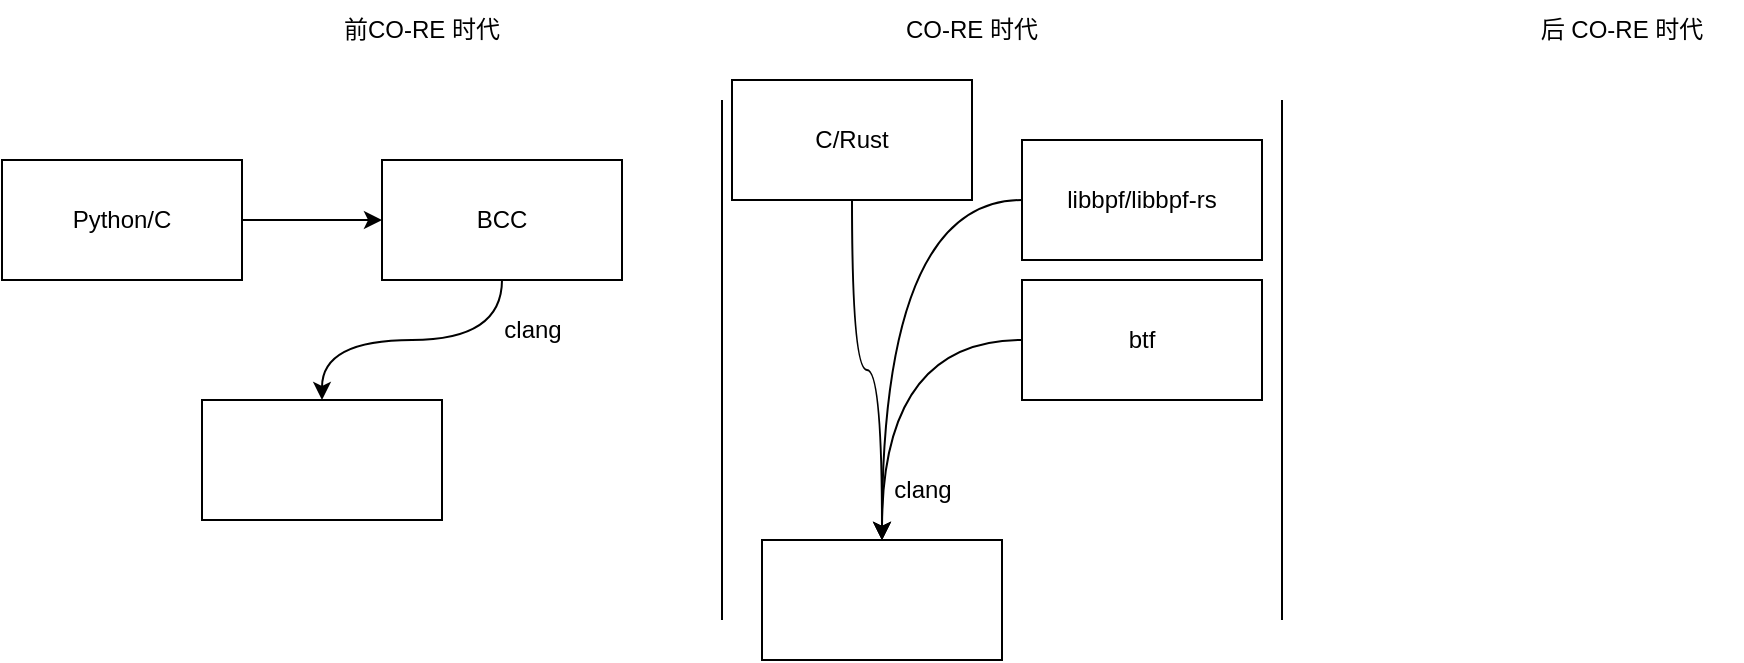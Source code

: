 <mxfile version="21.3.8" type="github">
  <diagram name="Page-1" id="4ZMmCbuOXie69UiiLjDK">
    <mxGraphModel dx="1434" dy="746" grid="1" gridSize="10" guides="1" tooltips="1" connect="1" arrows="1" fold="1" page="1" pageScale="1" pageWidth="850" pageHeight="1100" math="0" shadow="0">
      <root>
        <mxCell id="0" />
        <mxCell id="1" parent="0" />
        <mxCell id="FAqWBfu7AOVWyT7P0Eig-1" value="" style="endArrow=none;html=1;rounded=0;" edge="1" parent="1">
          <mxGeometry width="50" height="50" relative="1" as="geometry">
            <mxPoint x="360" y="410" as="sourcePoint" />
            <mxPoint x="360" y="150" as="targetPoint" />
          </mxGeometry>
        </mxCell>
        <mxCell id="FAqWBfu7AOVWyT7P0Eig-2" value="前CO-RE 时代" style="text;html=1;strokeColor=none;fillColor=none;align=center;verticalAlign=middle;whiteSpace=wrap;rounded=0;" vertex="1" parent="1">
          <mxGeometry x="150" y="100" width="120" height="30" as="geometry" />
        </mxCell>
        <mxCell id="FAqWBfu7AOVWyT7P0Eig-3" value="CO-RE 时代" style="text;html=1;strokeColor=none;fillColor=none;align=center;verticalAlign=middle;whiteSpace=wrap;rounded=0;" vertex="1" parent="1">
          <mxGeometry x="425" y="100" width="120" height="30" as="geometry" />
        </mxCell>
        <mxCell id="FAqWBfu7AOVWyT7P0Eig-4" value="后 CO-RE 时代" style="text;html=1;strokeColor=none;fillColor=none;align=center;verticalAlign=middle;whiteSpace=wrap;rounded=0;" vertex="1" parent="1">
          <mxGeometry x="750" y="100" width="120" height="30" as="geometry" />
        </mxCell>
        <mxCell id="FAqWBfu7AOVWyT7P0Eig-5" value="" style="endArrow=none;html=1;rounded=0;" edge="1" parent="1">
          <mxGeometry width="50" height="50" relative="1" as="geometry">
            <mxPoint x="640" y="410" as="sourcePoint" />
            <mxPoint x="640" y="150" as="targetPoint" />
          </mxGeometry>
        </mxCell>
        <mxCell id="FAqWBfu7AOVWyT7P0Eig-11" style="edgeStyle=orthogonalEdgeStyle;rounded=0;orthogonalLoop=1;jettySize=auto;html=1;curved=1;" edge="1" parent="1" source="FAqWBfu7AOVWyT7P0Eig-6" target="FAqWBfu7AOVWyT7P0Eig-9">
          <mxGeometry relative="1" as="geometry" />
        </mxCell>
        <mxCell id="FAqWBfu7AOVWyT7P0Eig-6" value="BCC" style="rounded=0;whiteSpace=wrap;html=1;" vertex="1" parent="1">
          <mxGeometry x="190" y="180" width="120" height="60" as="geometry" />
        </mxCell>
        <mxCell id="FAqWBfu7AOVWyT7P0Eig-7" value="" style="rounded=0;whiteSpace=wrap;html=1;" vertex="1" parent="1">
          <mxGeometry x="100" y="300" width="120" height="60" as="geometry" />
        </mxCell>
        <mxCell id="FAqWBfu7AOVWyT7P0Eig-10" style="edgeStyle=orthogonalEdgeStyle;rounded=0;orthogonalLoop=1;jettySize=auto;html=1;entryX=0;entryY=0.5;entryDx=0;entryDy=0;" edge="1" parent="1" source="FAqWBfu7AOVWyT7P0Eig-8" target="FAqWBfu7AOVWyT7P0Eig-6">
          <mxGeometry relative="1" as="geometry" />
        </mxCell>
        <mxCell id="FAqWBfu7AOVWyT7P0Eig-8" value="Python/C" style="rounded=0;whiteSpace=wrap;html=1;" vertex="1" parent="1">
          <mxGeometry y="180" width="120" height="60" as="geometry" />
        </mxCell>
        <mxCell id="FAqWBfu7AOVWyT7P0Eig-9" value="" style="shape=image;verticalLabelPosition=bottom;labelBackgroundColor=default;verticalAlign=top;aspect=fixed;imageAspect=0;image=https://upload.wikimedia.org/wikipedia/commons/thumb/b/b0/EBPF_logo.png/120px-EBPF_logo.png;" vertex="1" parent="1">
          <mxGeometry x="100" y="300" width="120" height="42" as="geometry" />
        </mxCell>
        <mxCell id="FAqWBfu7AOVWyT7P0Eig-16" style="edgeStyle=orthogonalEdgeStyle;rounded=0;orthogonalLoop=1;jettySize=auto;html=1;entryX=0.5;entryY=0;entryDx=0;entryDy=0;curved=1;" edge="1" parent="1" source="FAqWBfu7AOVWyT7P0Eig-12" target="FAqWBfu7AOVWyT7P0Eig-14">
          <mxGeometry relative="1" as="geometry" />
        </mxCell>
        <mxCell id="FAqWBfu7AOVWyT7P0Eig-12" value="libbpf/libbpf-rs" style="rounded=0;whiteSpace=wrap;html=1;" vertex="1" parent="1">
          <mxGeometry x="510" y="170" width="120" height="60" as="geometry" />
        </mxCell>
        <mxCell id="FAqWBfu7AOVWyT7P0Eig-15" style="edgeStyle=orthogonalEdgeStyle;rounded=0;orthogonalLoop=1;jettySize=auto;html=1;curved=1;" edge="1" parent="1" source="FAqWBfu7AOVWyT7P0Eig-13" target="FAqWBfu7AOVWyT7P0Eig-14">
          <mxGeometry relative="1" as="geometry" />
        </mxCell>
        <mxCell id="FAqWBfu7AOVWyT7P0Eig-13" value="C/Rust" style="rounded=0;whiteSpace=wrap;html=1;" vertex="1" parent="1">
          <mxGeometry x="365" y="140" width="120" height="60" as="geometry" />
        </mxCell>
        <mxCell id="FAqWBfu7AOVWyT7P0Eig-14" value="" style="rounded=0;whiteSpace=wrap;html=1;" vertex="1" parent="1">
          <mxGeometry x="380" y="370" width="120" height="60" as="geometry" />
        </mxCell>
        <mxCell id="FAqWBfu7AOVWyT7P0Eig-17" value="" style="shape=image;verticalLabelPosition=bottom;labelBackgroundColor=default;verticalAlign=top;aspect=fixed;imageAspect=0;image=https://upload.wikimedia.org/wikipedia/commons/thumb/b/b0/EBPF_logo.png/120px-EBPF_logo.png;" vertex="1" parent="1">
          <mxGeometry x="380" y="370" width="120" height="42" as="geometry" />
        </mxCell>
        <mxCell id="FAqWBfu7AOVWyT7P0Eig-20" value="clang" style="text;html=1;align=center;verticalAlign=middle;resizable=0;points=[];autosize=1;strokeColor=none;fillColor=none;" vertex="1" parent="1">
          <mxGeometry x="240" y="250" width="50" height="30" as="geometry" />
        </mxCell>
        <mxCell id="FAqWBfu7AOVWyT7P0Eig-29" style="edgeStyle=orthogonalEdgeStyle;rounded=0;orthogonalLoop=1;jettySize=auto;html=1;entryX=0.5;entryY=0;entryDx=0;entryDy=0;curved=1;" edge="1" parent="1" source="FAqWBfu7AOVWyT7P0Eig-24" target="FAqWBfu7AOVWyT7P0Eig-14">
          <mxGeometry relative="1" as="geometry" />
        </mxCell>
        <mxCell id="FAqWBfu7AOVWyT7P0Eig-24" value="btf" style="rounded=0;whiteSpace=wrap;html=1;" vertex="1" parent="1">
          <mxGeometry x="510" y="240" width="120" height="60" as="geometry" />
        </mxCell>
        <mxCell id="FAqWBfu7AOVWyT7P0Eig-23" value="clang" style="text;html=1;align=center;verticalAlign=middle;resizable=0;points=[];autosize=1;strokeColor=none;fillColor=none;" vertex="1" parent="1">
          <mxGeometry x="435" y="330" width="50" height="30" as="geometry" />
        </mxCell>
      </root>
    </mxGraphModel>
  </diagram>
</mxfile>
